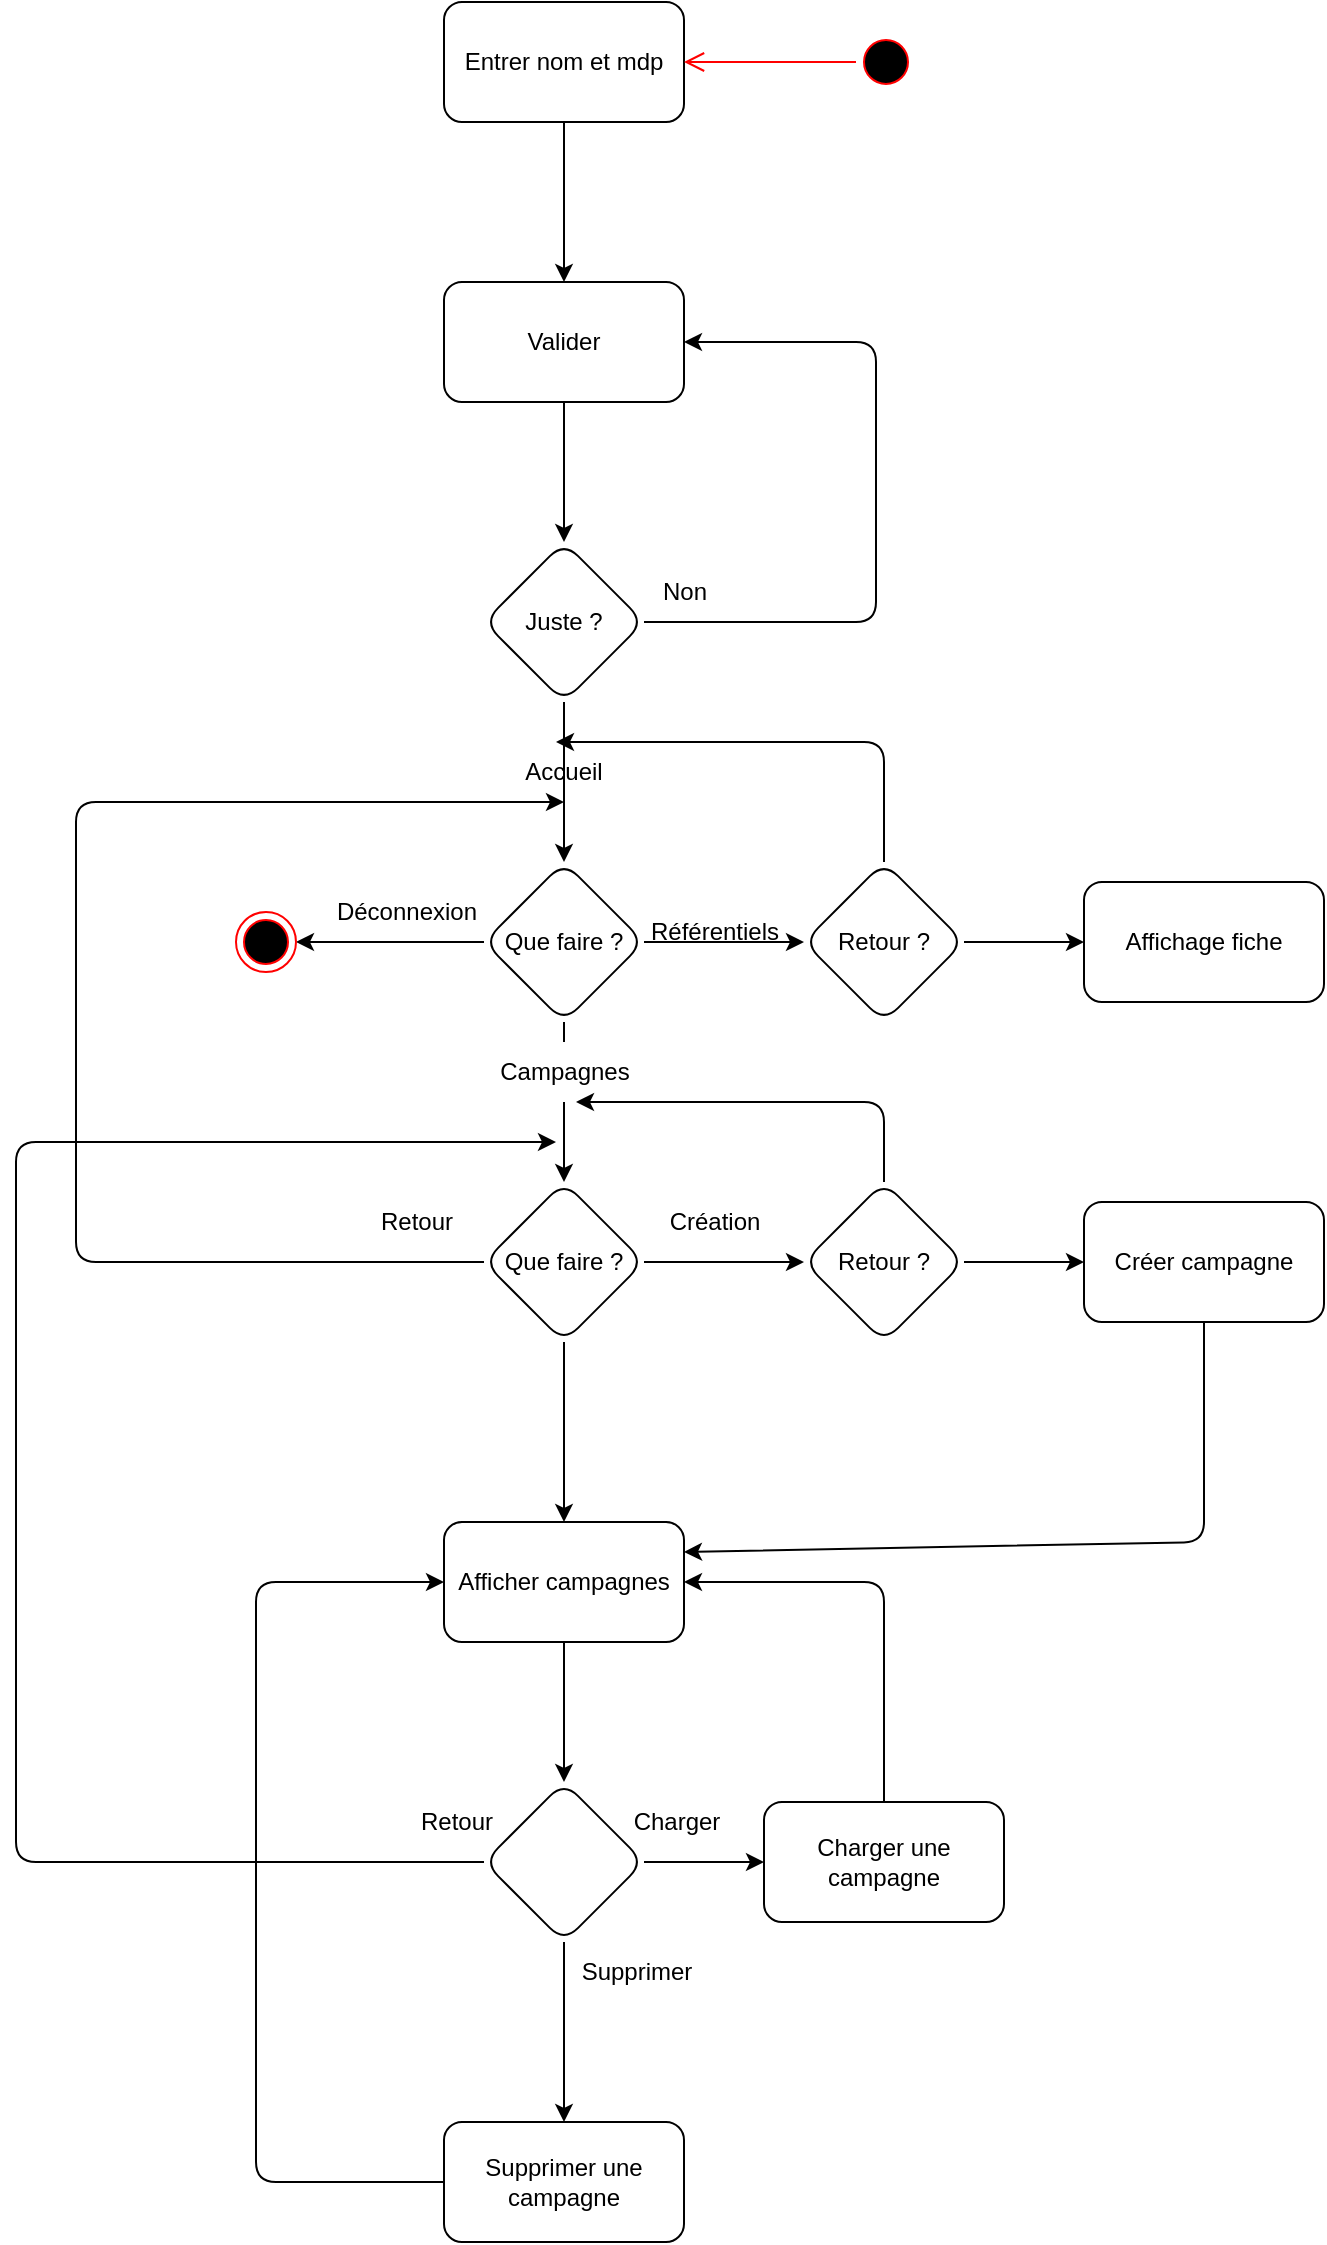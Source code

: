 <mxfile>
    <diagram id="e1zY4aVUGXYc4nbH5x8X" name="Page-1">
        <mxGraphModel dx="987" dy="653" grid="1" gridSize="10" guides="1" tooltips="1" connect="1" arrows="1" fold="1" page="1" pageScale="1" pageWidth="827" pageHeight="1169" background="none" math="0" shadow="0">
            <root>
                <mxCell id="0"/>
                <mxCell id="1" parent="0"/>
                <mxCell id="7" value="" style="edgeStyle=none;html=1;" parent="1" source="2" target="6" edge="1">
                    <mxGeometry relative="1" as="geometry"/>
                </mxCell>
                <mxCell id="2" value="Entrer nom et mdp" style="rounded=1;whiteSpace=wrap;html=1;" parent="1" vertex="1">
                    <mxGeometry x="294" y="100" width="120" height="60" as="geometry"/>
                </mxCell>
                <mxCell id="3" value="" style="ellipse;html=1;shape=startState;fillColor=#000000;strokeColor=#ff0000;" parent="1" vertex="1">
                    <mxGeometry x="500" y="115" width="30" height="30" as="geometry"/>
                </mxCell>
                <mxCell id="4" value="" style="edgeStyle=orthogonalEdgeStyle;html=1;verticalAlign=bottom;endArrow=open;endSize=8;strokeColor=#ff0000;entryX=1;entryY=0.5;entryDx=0;entryDy=0;" parent="1" source="3" target="2" edge="1">
                    <mxGeometry relative="1" as="geometry">
                        <mxPoint x="505" y="200" as="targetPoint"/>
                    </mxGeometry>
                </mxCell>
                <mxCell id="9" value="" style="edgeStyle=none;html=1;" parent="1" source="6" target="8" edge="1">
                    <mxGeometry relative="1" as="geometry"/>
                </mxCell>
                <mxCell id="6" value="&lt;div style=&quot;text-align: left;&quot;&gt;&lt;span style=&quot;background-color: initial;&quot;&gt;Valider&lt;/span&gt;&lt;/div&gt;" style="rounded=1;whiteSpace=wrap;html=1;align=center;" parent="1" vertex="1">
                    <mxGeometry x="294" y="240" width="120" height="60" as="geometry"/>
                </mxCell>
                <mxCell id="10" style="edgeStyle=none;html=1;exitX=1;exitY=0.5;exitDx=0;exitDy=0;entryX=1;entryY=0.5;entryDx=0;entryDy=0;" parent="1" source="8" target="6" edge="1">
                    <mxGeometry relative="1" as="geometry">
                        <mxPoint x="510" y="180" as="targetPoint"/>
                        <Array as="points">
                            <mxPoint x="510" y="410"/>
                            <mxPoint x="510" y="270"/>
                        </Array>
                    </mxGeometry>
                </mxCell>
                <mxCell id="13" value="" style="edgeStyle=none;html=1;" parent="1" source="8" target="12" edge="1">
                    <mxGeometry relative="1" as="geometry"/>
                </mxCell>
                <mxCell id="8" value="Juste ?" style="rhombus;whiteSpace=wrap;html=1;rounded=1;" parent="1" vertex="1">
                    <mxGeometry x="314" y="370" width="80" height="80" as="geometry"/>
                </mxCell>
                <mxCell id="11" value="Non" style="text;html=1;align=center;verticalAlign=middle;resizable=0;points=[];autosize=1;strokeColor=none;fillColor=none;" parent="1" vertex="1">
                    <mxGeometry x="389" y="380" width="50" height="30" as="geometry"/>
                </mxCell>
                <mxCell id="15" value="" style="edgeStyle=none;html=1;" parent="1" source="12" target="14" edge="1">
                    <mxGeometry relative="1" as="geometry"/>
                </mxCell>
                <mxCell id="21" value="" style="edgeStyle=none;html=1;" parent="1" source="12" target="20" edge="1">
                    <mxGeometry relative="1" as="geometry"/>
                </mxCell>
                <mxCell id="26" value="" style="edgeStyle=none;html=1;startArrow=none;" parent="1" source="32" target="25" edge="1">
                    <mxGeometry relative="1" as="geometry"/>
                </mxCell>
                <mxCell id="12" value="Que faire ?" style="rhombus;whiteSpace=wrap;html=1;rounded=1;" parent="1" vertex="1">
                    <mxGeometry x="314" y="530" width="80" height="80" as="geometry"/>
                </mxCell>
                <mxCell id="14" value="" style="ellipse;html=1;shape=endState;fillColor=#000000;strokeColor=#ff0000;" parent="1" vertex="1">
                    <mxGeometry x="190" y="555" width="30" height="30" as="geometry"/>
                </mxCell>
                <mxCell id="16" value="Déconnexion" style="text;html=1;align=center;verticalAlign=middle;resizable=0;points=[];autosize=1;strokeColor=none;fillColor=none;" parent="1" vertex="1">
                    <mxGeometry x="230" y="540" width="90" height="30" as="geometry"/>
                </mxCell>
                <mxCell id="22" style="edgeStyle=none;html=1;exitX=0.5;exitY=0;exitDx=0;exitDy=0;" parent="1" source="20" edge="1">
                    <mxGeometry relative="1" as="geometry">
                        <mxPoint x="350" y="470" as="targetPoint"/>
                        <Array as="points">
                            <mxPoint x="514" y="470"/>
                        </Array>
                    </mxGeometry>
                </mxCell>
                <mxCell id="24" value="" style="edgeStyle=none;html=1;" parent="1" source="20" target="23" edge="1">
                    <mxGeometry relative="1" as="geometry"/>
                </mxCell>
                <mxCell id="20" value="Retour ?" style="rhombus;whiteSpace=wrap;html=1;rounded=1;" parent="1" vertex="1">
                    <mxGeometry x="474" y="530" width="80" height="80" as="geometry"/>
                </mxCell>
                <mxCell id="23" value="Affichage fiche" style="whiteSpace=wrap;html=1;rounded=1;" parent="1" vertex="1">
                    <mxGeometry x="614" y="540" width="120" height="60" as="geometry"/>
                </mxCell>
                <mxCell id="27" style="edgeStyle=none;html=1;exitX=0;exitY=0.5;exitDx=0;exitDy=0;" parent="1" source="25" edge="1">
                    <mxGeometry relative="1" as="geometry">
                        <mxPoint x="354" y="500" as="targetPoint"/>
                        <Array as="points">
                            <mxPoint x="110" y="730"/>
                            <mxPoint x="110" y="500"/>
                        </Array>
                    </mxGeometry>
                </mxCell>
                <mxCell id="30" value="" style="edgeStyle=none;html=1;" parent="1" source="25" target="29" edge="1">
                    <mxGeometry relative="1" as="geometry"/>
                </mxCell>
                <mxCell id="38" value="" style="edgeStyle=none;html=1;" parent="1" source="25" target="37" edge="1">
                    <mxGeometry relative="1" as="geometry"/>
                </mxCell>
                <mxCell id="25" value="Que faire ?" style="rhombus;whiteSpace=wrap;html=1;rounded=1;" parent="1" vertex="1">
                    <mxGeometry x="314" y="690" width="80" height="80" as="geometry"/>
                </mxCell>
                <mxCell id="28" value="Retour" style="text;html=1;align=center;verticalAlign=middle;resizable=0;points=[];autosize=1;strokeColor=none;fillColor=none;" parent="1" vertex="1">
                    <mxGeometry x="250" y="695" width="60" height="30" as="geometry"/>
                </mxCell>
                <mxCell id="34" style="edgeStyle=none;html=1;exitX=0.5;exitY=0;exitDx=0;exitDy=0;" parent="1" source="29" edge="1">
                    <mxGeometry relative="1" as="geometry">
                        <mxPoint x="360" y="650" as="targetPoint"/>
                        <Array as="points">
                            <mxPoint x="514" y="650"/>
                        </Array>
                    </mxGeometry>
                </mxCell>
                <mxCell id="36" value="" style="edgeStyle=none;html=1;" parent="1" source="29" target="35" edge="1">
                    <mxGeometry relative="1" as="geometry"/>
                </mxCell>
                <mxCell id="29" value="Retour ?" style="rhombus;whiteSpace=wrap;html=1;rounded=1;" parent="1" vertex="1">
                    <mxGeometry x="474" y="690" width="80" height="80" as="geometry"/>
                </mxCell>
                <mxCell id="31" value="Référentiels" style="text;html=1;align=center;verticalAlign=middle;resizable=0;points=[];autosize=1;strokeColor=none;fillColor=none;" parent="1" vertex="1">
                    <mxGeometry x="384" y="550" width="90" height="30" as="geometry"/>
                </mxCell>
                <mxCell id="33" value="Création" style="text;html=1;align=center;verticalAlign=middle;resizable=0;points=[];autosize=1;strokeColor=none;fillColor=none;" parent="1" vertex="1">
                    <mxGeometry x="394" y="695" width="70" height="30" as="geometry"/>
                </mxCell>
                <mxCell id="39" style="edgeStyle=none;html=1;exitX=0.5;exitY=1;exitDx=0;exitDy=0;entryX=1;entryY=0.25;entryDx=0;entryDy=0;" parent="1" source="35" target="37" edge="1">
                    <mxGeometry relative="1" as="geometry">
                        <mxPoint x="674" y="940" as="targetPoint"/>
                        <Array as="points">
                            <mxPoint x="674" y="870"/>
                        </Array>
                    </mxGeometry>
                </mxCell>
                <mxCell id="35" value="Créer campagne" style="whiteSpace=wrap;html=1;rounded=1;" parent="1" vertex="1">
                    <mxGeometry x="614" y="700" width="120" height="60" as="geometry"/>
                </mxCell>
                <mxCell id="41" value="" style="edgeStyle=none;html=1;" parent="1" source="37" target="40" edge="1">
                    <mxGeometry relative="1" as="geometry"/>
                </mxCell>
                <mxCell id="37" value="Afficher campagnes" style="whiteSpace=wrap;html=1;rounded=1;" parent="1" vertex="1">
                    <mxGeometry x="294" y="860" width="120" height="60" as="geometry"/>
                </mxCell>
                <mxCell id="43" value="" style="edgeStyle=none;html=1;" parent="1" source="40" target="42" edge="1">
                    <mxGeometry relative="1" as="geometry"/>
                </mxCell>
                <mxCell id="47" value="" style="edgeStyle=none;html=1;" parent="1" source="40" target="46" edge="1">
                    <mxGeometry relative="1" as="geometry"/>
                </mxCell>
                <mxCell id="49" style="edgeStyle=none;html=1;exitX=0;exitY=0.5;exitDx=0;exitDy=0;" parent="1" source="40" edge="1">
                    <mxGeometry relative="1" as="geometry">
                        <mxPoint x="350" y="670" as="targetPoint"/>
                        <Array as="points">
                            <mxPoint x="80" y="1030"/>
                            <mxPoint x="80" y="670"/>
                        </Array>
                    </mxGeometry>
                </mxCell>
                <mxCell id="40" value="" style="rhombus;whiteSpace=wrap;html=1;rounded=1;" parent="1" vertex="1">
                    <mxGeometry x="314" y="990" width="80" height="80" as="geometry"/>
                </mxCell>
                <mxCell id="44" style="edgeStyle=none;html=1;exitX=0.5;exitY=0;exitDx=0;exitDy=0;entryX=1;entryY=0.5;entryDx=0;entryDy=0;" parent="1" source="42" target="37" edge="1">
                    <mxGeometry relative="1" as="geometry">
                        <mxPoint x="514" y="880" as="targetPoint"/>
                        <Array as="points">
                            <mxPoint x="514" y="890"/>
                        </Array>
                    </mxGeometry>
                </mxCell>
                <mxCell id="42" value="Charger une campagne" style="whiteSpace=wrap;html=1;rounded=1;" parent="1" vertex="1">
                    <mxGeometry x="454" y="1000" width="120" height="60" as="geometry"/>
                </mxCell>
                <mxCell id="45" value="Charger" style="text;html=1;align=center;verticalAlign=middle;resizable=0;points=[];autosize=1;strokeColor=none;fillColor=none;" parent="1" vertex="1">
                    <mxGeometry x="375" y="995" width="70" height="30" as="geometry"/>
                </mxCell>
                <mxCell id="51" style="edgeStyle=none;html=1;exitX=0;exitY=0.5;exitDx=0;exitDy=0;entryX=0;entryY=0.5;entryDx=0;entryDy=0;" parent="1" source="46" target="37" edge="1">
                    <mxGeometry relative="1" as="geometry">
                        <mxPoint x="200" y="880" as="targetPoint"/>
                        <Array as="points">
                            <mxPoint x="200" y="1190"/>
                            <mxPoint x="200" y="890"/>
                        </Array>
                    </mxGeometry>
                </mxCell>
                <mxCell id="46" value="Supprimer une campagne" style="rounded=1;whiteSpace=wrap;html=1;" parent="1" vertex="1">
                    <mxGeometry x="294" y="1160" width="120" height="60" as="geometry"/>
                </mxCell>
                <mxCell id="48" value="Supprimer" style="text;html=1;align=center;verticalAlign=middle;resizable=0;points=[];autosize=1;strokeColor=none;fillColor=none;" parent="1" vertex="1">
                    <mxGeometry x="350" y="1070" width="80" height="30" as="geometry"/>
                </mxCell>
                <mxCell id="50" value="Retour" style="text;html=1;align=center;verticalAlign=middle;resizable=0;points=[];autosize=1;strokeColor=none;fillColor=none;" parent="1" vertex="1">
                    <mxGeometry x="270" y="995" width="60" height="30" as="geometry"/>
                </mxCell>
                <mxCell id="52" value="" style="edgeStyle=none;html=1;endArrow=none;" edge="1" parent="1" source="12" target="32">
                    <mxGeometry relative="1" as="geometry">
                        <mxPoint x="354" y="610" as="sourcePoint"/>
                        <mxPoint x="354" y="690" as="targetPoint"/>
                    </mxGeometry>
                </mxCell>
                <mxCell id="32" value="Campagnes" style="text;html=1;align=center;verticalAlign=middle;resizable=0;points=[];autosize=1;strokeColor=none;fillColor=none;" parent="1" vertex="1">
                    <mxGeometry x="309" y="620" width="90" height="30" as="geometry"/>
                </mxCell>
                <mxCell id="54" value="Accueil" style="text;strokeColor=none;align=center;fillColor=none;html=1;verticalAlign=middle;whiteSpace=wrap;rounded=0;" vertex="1" parent="1">
                    <mxGeometry x="324" y="470" width="60" height="30" as="geometry"/>
                </mxCell>
            </root>
        </mxGraphModel>
    </diagram>
</mxfile>